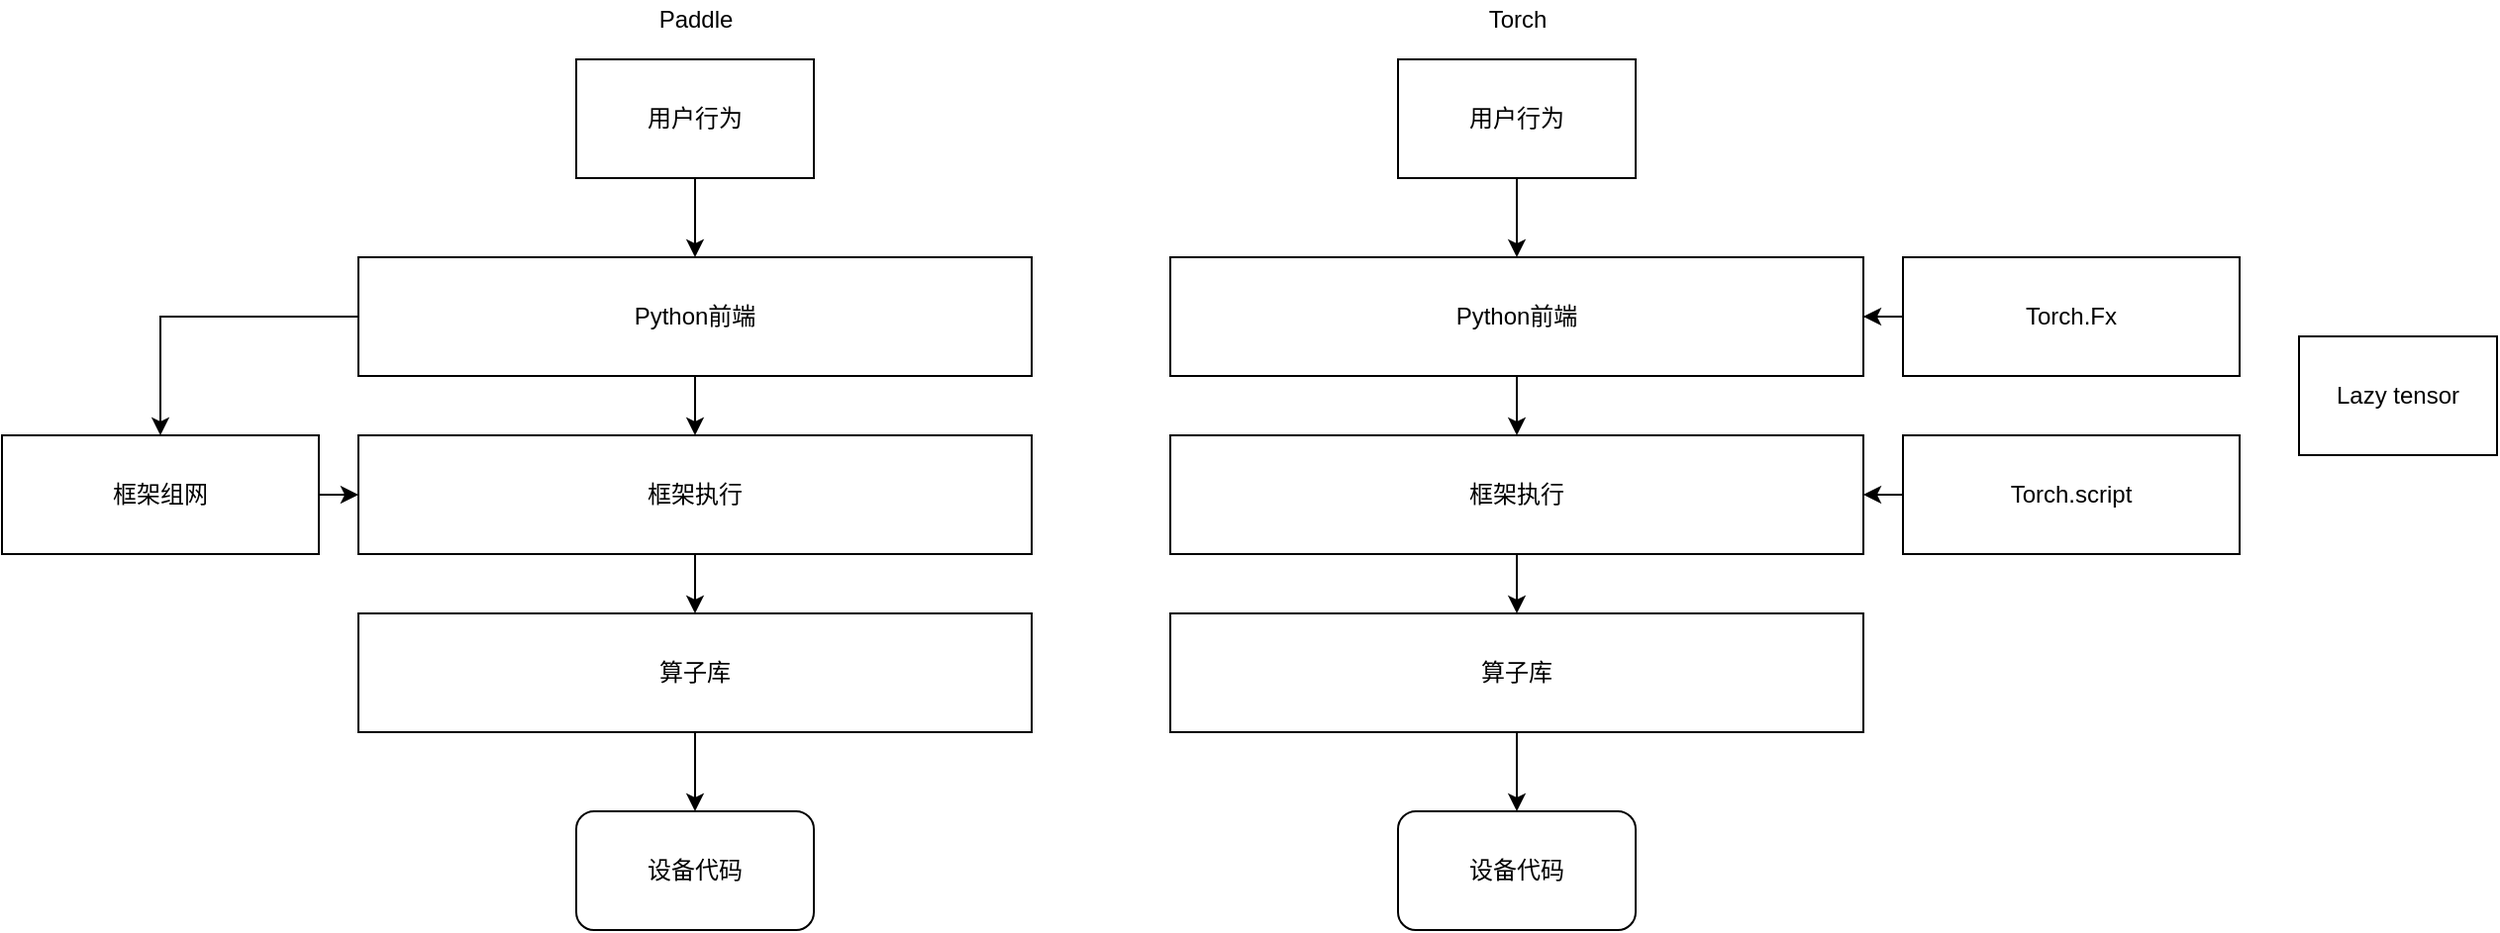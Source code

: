 <mxfile version="15.8.3" type="github">
  <diagram id="xG8PhJohD_fU5yrXdFf2" name="Page-1">
    <mxGraphModel dx="2066" dy="769" grid="1" gridSize="10" guides="1" tooltips="1" connect="1" arrows="1" fold="1" page="1" pageScale="1" pageWidth="850" pageHeight="1100" math="0" shadow="0">
      <root>
        <mxCell id="0" />
        <mxCell id="1" parent="0" />
        <mxCell id="lA8fWIrQMh2K0Fexk488-7" style="edgeStyle=orthogonalEdgeStyle;rounded=0;orthogonalLoop=1;jettySize=auto;html=1;exitX=0.5;exitY=1;exitDx=0;exitDy=0;" edge="1" parent="1" source="lA8fWIrQMh2K0Fexk488-1" target="lA8fWIrQMh2K0Fexk488-3">
          <mxGeometry relative="1" as="geometry" />
        </mxCell>
        <mxCell id="lA8fWIrQMh2K0Fexk488-1" value="用户行为" style="rounded=0;whiteSpace=wrap;html=1;" vertex="1" parent="1">
          <mxGeometry x="360" y="80" width="120" height="60" as="geometry" />
        </mxCell>
        <mxCell id="lA8fWIrQMh2K0Fexk488-2" value="设备代码" style="rounded=1;whiteSpace=wrap;html=1;" vertex="1" parent="1">
          <mxGeometry x="360" y="460" width="120" height="60" as="geometry" />
        </mxCell>
        <mxCell id="lA8fWIrQMh2K0Fexk488-8" style="edgeStyle=orthogonalEdgeStyle;rounded=0;orthogonalLoop=1;jettySize=auto;html=1;exitX=0.5;exitY=1;exitDx=0;exitDy=0;" edge="1" parent="1" source="lA8fWIrQMh2K0Fexk488-3" target="lA8fWIrQMh2K0Fexk488-4">
          <mxGeometry relative="1" as="geometry" />
        </mxCell>
        <mxCell id="lA8fWIrQMh2K0Fexk488-29" style="edgeStyle=orthogonalEdgeStyle;rounded=0;orthogonalLoop=1;jettySize=auto;html=1;exitX=0;exitY=0.5;exitDx=0;exitDy=0;entryX=0.5;entryY=0;entryDx=0;entryDy=0;" edge="1" parent="1" source="lA8fWIrQMh2K0Fexk488-3" target="lA8fWIrQMh2K0Fexk488-28">
          <mxGeometry relative="1" as="geometry" />
        </mxCell>
        <mxCell id="lA8fWIrQMh2K0Fexk488-3" value="Python前端" style="rounded=0;whiteSpace=wrap;html=1;" vertex="1" parent="1">
          <mxGeometry x="250" y="180" width="340" height="60" as="geometry" />
        </mxCell>
        <mxCell id="lA8fWIrQMh2K0Fexk488-9" style="edgeStyle=orthogonalEdgeStyle;rounded=0;orthogonalLoop=1;jettySize=auto;html=1;exitX=0.5;exitY=1;exitDx=0;exitDy=0;entryX=0.5;entryY=0;entryDx=0;entryDy=0;" edge="1" parent="1" source="lA8fWIrQMh2K0Fexk488-4" target="lA8fWIrQMh2K0Fexk488-5">
          <mxGeometry relative="1" as="geometry" />
        </mxCell>
        <mxCell id="lA8fWIrQMh2K0Fexk488-4" value="框架执行" style="rounded=0;whiteSpace=wrap;html=1;" vertex="1" parent="1">
          <mxGeometry x="250" y="270" width="340" height="60" as="geometry" />
        </mxCell>
        <mxCell id="lA8fWIrQMh2K0Fexk488-10" style="edgeStyle=orthogonalEdgeStyle;rounded=0;orthogonalLoop=1;jettySize=auto;html=1;exitX=0.5;exitY=1;exitDx=0;exitDy=0;" edge="1" parent="1" source="lA8fWIrQMh2K0Fexk488-5" target="lA8fWIrQMh2K0Fexk488-2">
          <mxGeometry relative="1" as="geometry" />
        </mxCell>
        <mxCell id="lA8fWIrQMh2K0Fexk488-5" value="算子库" style="rounded=0;whiteSpace=wrap;html=1;" vertex="1" parent="1">
          <mxGeometry x="250" y="360" width="340" height="60" as="geometry" />
        </mxCell>
        <mxCell id="lA8fWIrQMh2K0Fexk488-16" style="edgeStyle=orthogonalEdgeStyle;rounded=0;orthogonalLoop=1;jettySize=auto;html=1;exitX=0.5;exitY=1;exitDx=0;exitDy=0;" edge="1" parent="1" source="lA8fWIrQMh2K0Fexk488-11" target="lA8fWIrQMh2K0Fexk488-12">
          <mxGeometry relative="1" as="geometry" />
        </mxCell>
        <mxCell id="lA8fWIrQMh2K0Fexk488-11" value="用户行为" style="rounded=0;whiteSpace=wrap;html=1;" vertex="1" parent="1">
          <mxGeometry x="775" y="80" width="120" height="60" as="geometry" />
        </mxCell>
        <mxCell id="lA8fWIrQMh2K0Fexk488-17" style="edgeStyle=orthogonalEdgeStyle;rounded=0;orthogonalLoop=1;jettySize=auto;html=1;exitX=0.5;exitY=1;exitDx=0;exitDy=0;" edge="1" parent="1" source="lA8fWIrQMh2K0Fexk488-12" target="lA8fWIrQMh2K0Fexk488-13">
          <mxGeometry relative="1" as="geometry" />
        </mxCell>
        <mxCell id="lA8fWIrQMh2K0Fexk488-12" value="Python前端" style="rounded=0;whiteSpace=wrap;html=1;" vertex="1" parent="1">
          <mxGeometry x="660" y="180" width="350" height="60" as="geometry" />
        </mxCell>
        <mxCell id="lA8fWIrQMh2K0Fexk488-18" style="edgeStyle=orthogonalEdgeStyle;rounded=0;orthogonalLoop=1;jettySize=auto;html=1;exitX=0.5;exitY=1;exitDx=0;exitDy=0;" edge="1" parent="1" source="lA8fWIrQMh2K0Fexk488-13">
          <mxGeometry relative="1" as="geometry">
            <mxPoint x="835" y="360" as="targetPoint" />
          </mxGeometry>
        </mxCell>
        <mxCell id="lA8fWIrQMh2K0Fexk488-13" value="框架执行" style="rounded=0;whiteSpace=wrap;html=1;" vertex="1" parent="1">
          <mxGeometry x="660" y="270" width="350" height="60" as="geometry" />
        </mxCell>
        <mxCell id="lA8fWIrQMh2K0Fexk488-22" style="edgeStyle=orthogonalEdgeStyle;rounded=0;orthogonalLoop=1;jettySize=auto;html=1;exitX=0.5;exitY=1;exitDx=0;exitDy=0;" edge="1" parent="1" source="lA8fWIrQMh2K0Fexk488-15" target="lA8fWIrQMh2K0Fexk488-21">
          <mxGeometry relative="1" as="geometry" />
        </mxCell>
        <mxCell id="lA8fWIrQMh2K0Fexk488-15" value="算子库" style="rounded=0;whiteSpace=wrap;html=1;" vertex="1" parent="1">
          <mxGeometry x="660" y="360" width="350" height="60" as="geometry" />
        </mxCell>
        <mxCell id="lA8fWIrQMh2K0Fexk488-21" value="设备代码" style="rounded=1;whiteSpace=wrap;html=1;" vertex="1" parent="1">
          <mxGeometry x="775" y="460" width="120" height="60" as="geometry" />
        </mxCell>
        <mxCell id="lA8fWIrQMh2K0Fexk488-23" value="Paddle" style="text;html=1;align=center;verticalAlign=middle;resizable=0;points=[];autosize=1;strokeColor=none;fillColor=none;" vertex="1" parent="1">
          <mxGeometry x="395" y="50" width="50" height="20" as="geometry" />
        </mxCell>
        <mxCell id="lA8fWIrQMh2K0Fexk488-24" value="Torch" style="text;html=1;align=center;verticalAlign=middle;resizable=0;points=[];autosize=1;strokeColor=none;fillColor=none;" vertex="1" parent="1">
          <mxGeometry x="815" y="50" width="40" height="20" as="geometry" />
        </mxCell>
        <mxCell id="lA8fWIrQMh2K0Fexk488-33" style="edgeStyle=orthogonalEdgeStyle;rounded=0;orthogonalLoop=1;jettySize=auto;html=1;exitX=1;exitY=0.5;exitDx=0;exitDy=0;entryX=0;entryY=0.5;entryDx=0;entryDy=0;" edge="1" parent="1" source="lA8fWIrQMh2K0Fexk488-28" target="lA8fWIrQMh2K0Fexk488-4">
          <mxGeometry relative="1" as="geometry" />
        </mxCell>
        <mxCell id="lA8fWIrQMh2K0Fexk488-28" value="框架组网" style="rounded=0;whiteSpace=wrap;html=1;" vertex="1" parent="1">
          <mxGeometry x="70" y="270" width="160" height="60" as="geometry" />
        </mxCell>
        <mxCell id="lA8fWIrQMh2K0Fexk488-37" style="edgeStyle=orthogonalEdgeStyle;rounded=0;orthogonalLoop=1;jettySize=auto;html=1;exitX=0;exitY=0.5;exitDx=0;exitDy=0;" edge="1" parent="1" source="lA8fWIrQMh2K0Fexk488-34" target="lA8fWIrQMh2K0Fexk488-12">
          <mxGeometry relative="1" as="geometry" />
        </mxCell>
        <mxCell id="lA8fWIrQMh2K0Fexk488-34" value="Torch.Fx" style="rounded=0;whiteSpace=wrap;html=1;" vertex="1" parent="1">
          <mxGeometry x="1030" y="180" width="170" height="60" as="geometry" />
        </mxCell>
        <mxCell id="lA8fWIrQMh2K0Fexk488-38" style="edgeStyle=orthogonalEdgeStyle;rounded=0;orthogonalLoop=1;jettySize=auto;html=1;exitX=0;exitY=0.5;exitDx=0;exitDy=0;entryX=1;entryY=0.5;entryDx=0;entryDy=0;" edge="1" parent="1" source="lA8fWIrQMh2K0Fexk488-35" target="lA8fWIrQMh2K0Fexk488-13">
          <mxGeometry relative="1" as="geometry" />
        </mxCell>
        <mxCell id="lA8fWIrQMh2K0Fexk488-35" value="Torch.script" style="rounded=0;whiteSpace=wrap;html=1;" vertex="1" parent="1">
          <mxGeometry x="1030" y="270" width="170" height="60" as="geometry" />
        </mxCell>
        <mxCell id="lA8fWIrQMh2K0Fexk488-36" value="Lazy tensor" style="rounded=0;whiteSpace=wrap;html=1;" vertex="1" parent="1">
          <mxGeometry x="1230" y="220" width="100" height="60" as="geometry" />
        </mxCell>
      </root>
    </mxGraphModel>
  </diagram>
</mxfile>
